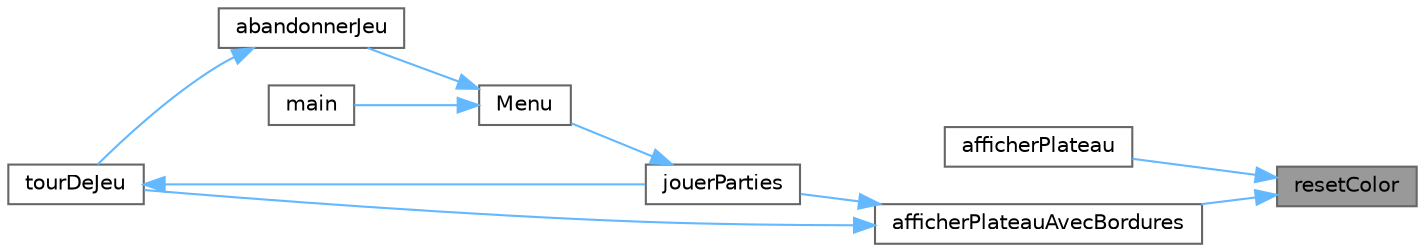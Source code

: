 digraph "resetColor"
{
 // LATEX_PDF_SIZE
  bgcolor="transparent";
  edge [fontname=Helvetica,fontsize=10,labelfontname=Helvetica,labelfontsize=10];
  node [fontname=Helvetica,fontsize=10,shape=box,height=0.2,width=0.4];
  rankdir="RL";
  Node1 [id="Node000001",label="resetColor",height=0.2,width=0.4,color="gray40", fillcolor="grey60", style="filled", fontcolor="black",tooltip=" "];
  Node1 -> Node2 [id="edge19_Node000001_Node000002",dir="back",color="steelblue1",style="solid",tooltip=" "];
  Node2 [id="Node000002",label="afficherPlateau",height=0.2,width=0.4,color="grey40", fillcolor="white", style="filled",URL="$sspgm_8c.html#a50c50255ace22713cf8b73636bcace30",tooltip=" "];
  Node1 -> Node3 [id="edge20_Node000001_Node000003",dir="back",color="steelblue1",style="solid",tooltip=" "];
  Node3 [id="Node000003",label="afficherPlateauAvecBordures",height=0.2,width=0.4,color="grey40", fillcolor="white", style="filled",URL="$sspgm_8c.html#aafe6c1764fdcac8f2f297762d0c6484d",tooltip=" "];
  Node3 -> Node4 [id="edge21_Node000003_Node000004",dir="back",color="steelblue1",style="solid",tooltip=" "];
  Node4 [id="Node000004",label="jouerParties",height=0.2,width=0.4,color="grey40", fillcolor="white", style="filled",URL="$sspgm_8c.html#ab8b1fd45c61c8a6cbedf8a1bdb74b921",tooltip=" "];
  Node4 -> Node5 [id="edge22_Node000004_Node000005",dir="back",color="steelblue1",style="solid",tooltip=" "];
  Node5 [id="Node000005",label="Menu",height=0.2,width=0.4,color="grey40", fillcolor="white", style="filled",URL="$sspgm_8c.html#a6b0067666ba7d74453f3a3c2c61d84a6",tooltip=" "];
  Node5 -> Node6 [id="edge23_Node000005_Node000006",dir="back",color="steelblue1",style="solid",tooltip=" "];
  Node6 [id="Node000006",label="abandonnerJeu",height=0.2,width=0.4,color="grey40", fillcolor="white", style="filled",URL="$sspgm_8c.html#aec3978e0c8aa77c1ffa58169366f915c",tooltip=" "];
  Node6 -> Node7 [id="edge24_Node000006_Node000007",dir="back",color="steelblue1",style="solid",tooltip=" "];
  Node7 [id="Node000007",label="tourDeJeu",height=0.2,width=0.4,color="grey40", fillcolor="white", style="filled",URL="$sspgm_8c.html#a8c9be5841b813b76cb58fb875a726720",tooltip=" "];
  Node7 -> Node4 [id="edge25_Node000007_Node000004",dir="back",color="steelblue1",style="solid",tooltip=" "];
  Node5 -> Node8 [id="edge26_Node000005_Node000008",dir="back",color="steelblue1",style="solid",tooltip=" "];
  Node8 [id="Node000008",label="main",height=0.2,width=0.4,color="grey40", fillcolor="white", style="filled",URL="$main_8c.html#ae66f6b31b5ad750f1fe042a706a4e3d4",tooltip=" "];
  Node3 -> Node7 [id="edge27_Node000003_Node000007",dir="back",color="steelblue1",style="solid",tooltip=" "];
}
